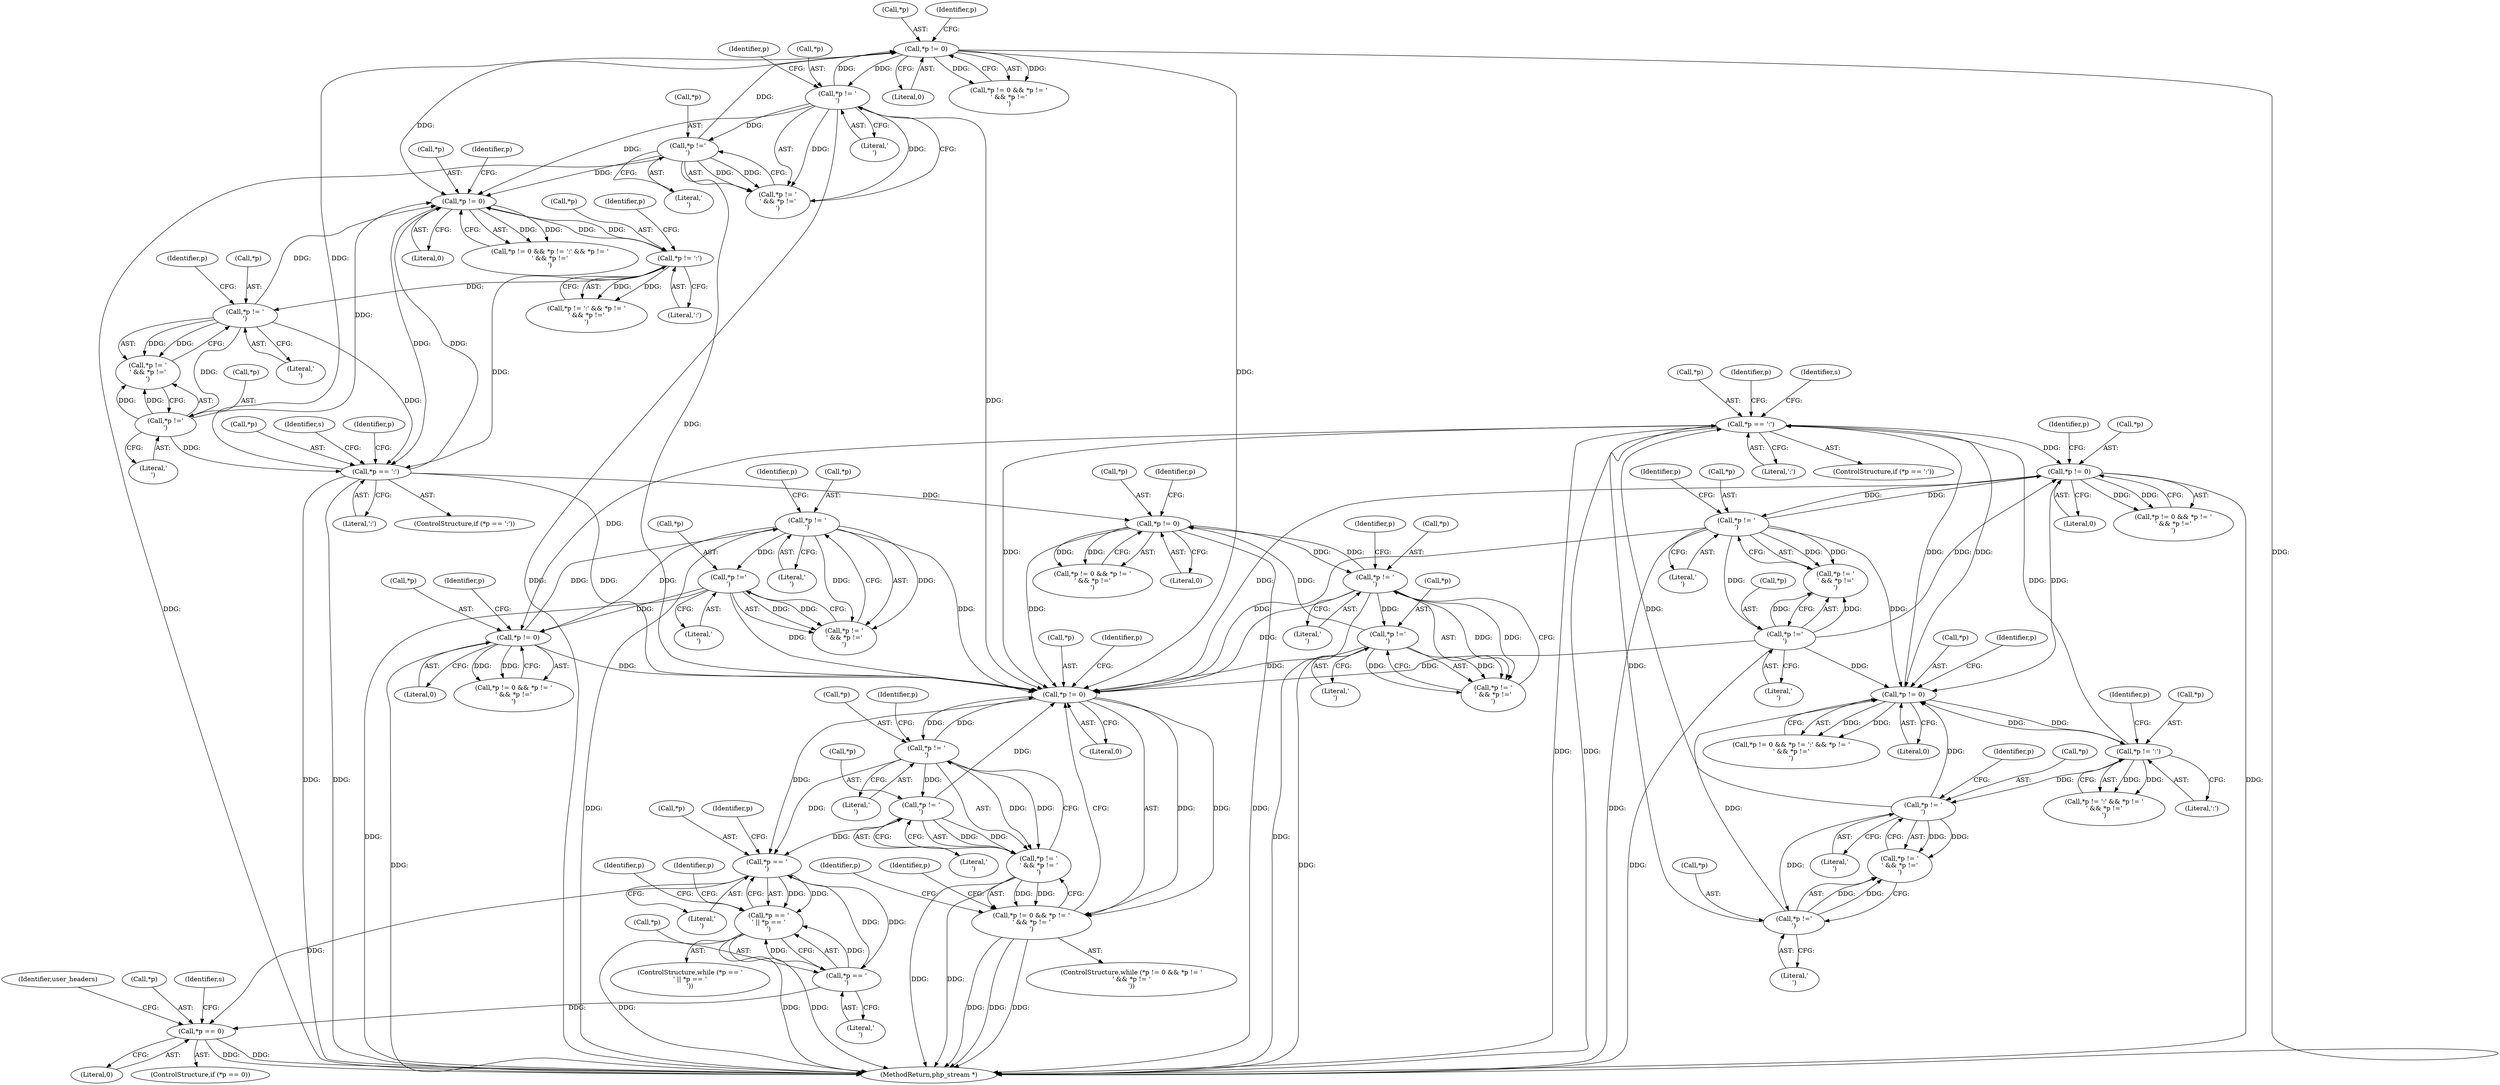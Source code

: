 digraph "0_php-src_523f230c831d7b33353203fa34aee4e92ac12bba@pointer" {
"1001872" [label="(Call,*p != 0)"];
"1000826" [label="(Call,*p != 0)"];
"1000831" [label="(Call,*p != '\r')"];
"1000758" [label="(Call,*p == ':')"];
"1000747" [label="(Call,*p != '\r')"];
"1000742" [label="(Call,*p != ':')"];
"1000737" [label="(Call,*p != 0)"];
"1000751" [label="(Call,*p !='\n')"];
"1000835" [label="(Call,*p !='\n')"];
"1000952" [label="(Call,*p != '\r')"];
"1000947" [label="(Call,*p != 0)"];
"1000956" [label="(Call,*p !='\n')"];
"1000914" [label="(Call,*p == ':')"];
"1000907" [label="(Call,*p !='\n')"];
"1000903" [label="(Call,*p != '\r')"];
"1000898" [label="(Call,*p != ':')"];
"1000893" [label="(Call,*p != 0)"];
"1000987" [label="(Call,*p != '\r')"];
"1000982" [label="(Call,*p != 0)"];
"1000991" [label="(Call,*p !='\n')"];
"1000800" [label="(Call,*p !='\n')"];
"1000796" [label="(Call,*p != '\r')"];
"1000791" [label="(Call,*p != 0)"];
"1001877" [label="(Call,*p != '\r')"];
"1001872" [label="(Call,*p != 0)"];
"1001881" [label="(Call,*p != '\n')"];
"1001871" [label="(Call,*p != 0 && *p != '\r' && *p != '\n')"];
"1001889" [label="(Call,*p == '\r')"];
"1001888" [label="(Call,*p == '\r' || *p == '\n')"];
"1001893" [label="(Call,*p == '\n')"];
"1001900" [label="(Call,*p == 0)"];
"1001876" [label="(Call,*p != '\r' && *p != '\n')"];
"1000796" [label="(Call,*p != '\r')"];
"1000990" [label="(Literal,'\r')"];
"1000741" [label="(Call,*p != ':' && *p != '\r' && *p !='\n')"];
"1000827" [label="(Call,*p)"];
"1000747" [label="(Call,*p != '\r')"];
"1000920" [label="(Identifier,p)"];
"1000909" [label="(Identifier,p)"];
"1000952" [label="(Call,*p != '\r')"];
"1001873" [label="(Call,*p)"];
"1000950" [label="(Literal,0)"];
"1000905" [label="(Identifier,p)"];
"1000753" [label="(Identifier,p)"];
"1001871" [label="(Call,*p != 0 && *p != '\r' && *p != '\n')"];
"1000904" [label="(Call,*p)"];
"1000948" [label="(Call,*p)"];
"1000982" [label="(Call,*p != 0)"];
"1001894" [label="(Call,*p)"];
"1000992" [label="(Call,*p)"];
"1000946" [label="(Call,*p != 0 && *p != '\r' && *p !='\n')"];
"1000956" [label="(Call,*p !='\n')"];
"1000958" [label="(Identifier,p)"];
"1000893" [label="(Call,*p != 0)"];
"1000801" [label="(Call,*p)"];
"1000800" [label="(Call,*p !='\n')"];
"1000985" [label="(Literal,0)"];
"1001891" [label="(Identifier,p)"];
"1000906" [label="(Literal,'\r')"];
"1001895" [label="(Identifier,p)"];
"1001872" [label="(Call,*p != 0)"];
"1001876" [label="(Call,*p != '\r' && *p != '\n')"];
"1000791" [label="(Call,*p != 0)"];
"1000834" [label="(Literal,'\r')"];
"1000983" [label="(Call,*p)"];
"1001907" [label="(Identifier,s)"];
"1000758" [label="(Call,*p == ':')"];
"1000897" [label="(Call,*p != ':' && *p != '\r' && *p !='\n')"];
"1000738" [label="(Call,*p)"];
"1001890" [label="(Call,*p)"];
"1000799" [label="(Literal,'\r')"];
"1000947" [label="(Call,*p != 0)"];
"1000752" [label="(Call,*p)"];
"1000837" [label="(Identifier,p)"];
"1000740" [label="(Literal,0)"];
"1000833" [label="(Identifier,p)"];
"1000955" [label="(Literal,'\r')"];
"1000917" [label="(Literal,':')"];
"1000836" [label="(Call,*p)"];
"1000959" [label="(Literal,'\n')"];
"1001892" [label="(Literal,'\r')"];
"1000994" [label="(Literal,'\n')"];
"1001881" [label="(Call,*p != '\n')"];
"1000830" [label="(Call,*p != '\r' && *p !='\n')"];
"1000910" [label="(Literal,'\n')"];
"1000748" [label="(Call,*p)"];
"1000802" [label="(Identifier,p)"];
"1000797" [label="(Call,*p)"];
"1001889" [label="(Call,*p == '\r')"];
"1000835" [label="(Call,*p !='\n')"];
"1001887" [label="(ControlStructure,while (*p == '\r' || *p == '\n'))"];
"1000914" [label="(Call,*p == ':')"];
"1000794" [label="(Literal,0)"];
"1000987" [label="(Call,*p != '\r')"];
"1001896" [label="(Literal,'\n')"];
"1000894" [label="(Call,*p)"];
"1000901" [label="(Literal,':')"];
"1000737" [label="(Call,*p != 0)"];
"1001888" [label="(Call,*p == '\r' || *p == '\n')"];
"1000749" [label="(Identifier,p)"];
"1000998" [label="(Identifier,s)"];
"1001882" [label="(Call,*p)"];
"1000761" [label="(Literal,':')"];
"1001877" [label="(Call,*p != '\r')"];
"1000742" [label="(Call,*p != ':')"];
"1000915" [label="(Call,*p)"];
"1000829" [label="(Literal,0)"];
"1000902" [label="(Call,*p != '\r' && *p !='\n')"];
"1000792" [label="(Call,*p)"];
"1000795" [label="(Call,*p != '\r' && *p !='\n')"];
"1000744" [label="(Identifier,p)"];
"1001903" [label="(Literal,0)"];
"1000826" [label="(Call,*p != 0)"];
"1000988" [label="(Call,*p)"];
"1001886" [label="(Identifier,p)"];
"1001883" [label="(Identifier,p)"];
"1000896" [label="(Literal,0)"];
"1000993" [label="(Identifier,p)"];
"1000757" [label="(ControlStructure,if (*p == ':'))"];
"1001900" [label="(Call,*p == 0)"];
"1000908" [label="(Call,*p)"];
"1000745" [label="(Literal,':')"];
"1000838" [label="(Literal,'\n')"];
"1000825" [label="(Call,*p != 0 && *p != '\r' && *p !='\n')"];
"1001893" [label="(Call,*p == '\n')"];
"1001898" [label="(Identifier,p)"];
"1000981" [label="(Call,*p != 0 && *p != '\r' && *p !='\n')"];
"1000759" [label="(Call,*p)"];
"1001875" [label="(Literal,0)"];
"1000989" [label="(Identifier,p)"];
"1000913" [label="(ControlStructure,if (*p == ':'))"];
"1000750" [label="(Literal,'\r')"];
"1000842" [label="(Identifier,s)"];
"1001880" [label="(Literal,'\r')"];
"1000903" [label="(Call,*p != '\r')"];
"1000798" [label="(Identifier,p)"];
"1000803" [label="(Literal,'\n')"];
"1000900" [label="(Identifier,p)"];
"1003233" [label="(MethodReturn,php_stream *)"];
"1000751" [label="(Call,*p !='\n')"];
"1000898" [label="(Call,*p != ':')"];
"1001878" [label="(Call,*p)"];
"1000743" [label="(Call,*p)"];
"1000754" [label="(Literal,'\n')"];
"1000954" [label="(Identifier,p)"];
"1000953" [label="(Call,*p)"];
"1000892" [label="(Call,*p != 0 && *p != ':' && *p != '\r' && *p !='\n')"];
"1000951" [label="(Call,*p != '\r' && *p !='\n')"];
"1000907" [label="(Call,*p !='\n')"];
"1000764" [label="(Identifier,p)"];
"1000991" [label="(Call,*p !='\n')"];
"1000986" [label="(Call,*p != '\r' && *p !='\n')"];
"1001884" [label="(Literal,'\n')"];
"1000790" [label="(Call,*p != 0 && *p != '\r' && *p !='\n')"];
"1001870" [label="(ControlStructure,while (*p != 0 && *p != '\r' && *p != '\n'))"];
"1001948" [label="(Identifier,user_headers)"];
"1000831" [label="(Call,*p != '\r')"];
"1000957" [label="(Call,*p)"];
"1001902" [label="(Identifier,p)"];
"1000746" [label="(Call,*p != '\r' && *p !='\n')"];
"1001899" [label="(ControlStructure,if (*p == 0))"];
"1000832" [label="(Call,*p)"];
"1001901" [label="(Call,*p)"];
"1000736" [label="(Call,*p != 0 && *p != ':' && *p != '\r' && *p !='\n')"];
"1001879" [label="(Identifier,p)"];
"1000899" [label="(Call,*p)"];
"1001872" -> "1001871"  [label="AST: "];
"1001872" -> "1001875"  [label="CFG: "];
"1001873" -> "1001872"  [label="AST: "];
"1001875" -> "1001872"  [label="AST: "];
"1001879" -> "1001872"  [label="CFG: "];
"1001871" -> "1001872"  [label="CFG: "];
"1001872" -> "1001871"  [label="DDG: "];
"1001872" -> "1001871"  [label="DDG: "];
"1000826" -> "1001872"  [label="DDG: "];
"1000952" -> "1001872"  [label="DDG: "];
"1000987" -> "1001872"  [label="DDG: "];
"1000956" -> "1001872"  [label="DDG: "];
"1000947" -> "1001872"  [label="DDG: "];
"1000991" -> "1001872"  [label="DDG: "];
"1000831" -> "1001872"  [label="DDG: "];
"1000835" -> "1001872"  [label="DDG: "];
"1000800" -> "1001872"  [label="DDG: "];
"1000914" -> "1001872"  [label="DDG: "];
"1000796" -> "1001872"  [label="DDG: "];
"1000791" -> "1001872"  [label="DDG: "];
"1001877" -> "1001872"  [label="DDG: "];
"1000758" -> "1001872"  [label="DDG: "];
"1001881" -> "1001872"  [label="DDG: "];
"1000982" -> "1001872"  [label="DDG: "];
"1001872" -> "1001877"  [label="DDG: "];
"1001872" -> "1001889"  [label="DDG: "];
"1000826" -> "1000825"  [label="AST: "];
"1000826" -> "1000829"  [label="CFG: "];
"1000827" -> "1000826"  [label="AST: "];
"1000829" -> "1000826"  [label="AST: "];
"1000833" -> "1000826"  [label="CFG: "];
"1000825" -> "1000826"  [label="CFG: "];
"1000826" -> "1003233"  [label="DDG: "];
"1000826" -> "1000737"  [label="DDG: "];
"1000826" -> "1000825"  [label="DDG: "];
"1000826" -> "1000825"  [label="DDG: "];
"1000831" -> "1000826"  [label="DDG: "];
"1000758" -> "1000826"  [label="DDG: "];
"1000835" -> "1000826"  [label="DDG: "];
"1000826" -> "1000831"  [label="DDG: "];
"1000831" -> "1000830"  [label="AST: "];
"1000831" -> "1000834"  [label="CFG: "];
"1000832" -> "1000831"  [label="AST: "];
"1000834" -> "1000831"  [label="AST: "];
"1000837" -> "1000831"  [label="CFG: "];
"1000830" -> "1000831"  [label="CFG: "];
"1000831" -> "1003233"  [label="DDG: "];
"1000831" -> "1000737"  [label="DDG: "];
"1000831" -> "1000830"  [label="DDG: "];
"1000831" -> "1000830"  [label="DDG: "];
"1000831" -> "1000835"  [label="DDG: "];
"1000758" -> "1000757"  [label="AST: "];
"1000758" -> "1000761"  [label="CFG: "];
"1000759" -> "1000758"  [label="AST: "];
"1000761" -> "1000758"  [label="AST: "];
"1000764" -> "1000758"  [label="CFG: "];
"1000842" -> "1000758"  [label="CFG: "];
"1000758" -> "1003233"  [label="DDG: "];
"1000758" -> "1003233"  [label="DDG: "];
"1000758" -> "1000737"  [label="DDG: "];
"1000747" -> "1000758"  [label="DDG: "];
"1000737" -> "1000758"  [label="DDG: "];
"1000742" -> "1000758"  [label="DDG: "];
"1000751" -> "1000758"  [label="DDG: "];
"1000758" -> "1000791"  [label="DDG: "];
"1000747" -> "1000746"  [label="AST: "];
"1000747" -> "1000750"  [label="CFG: "];
"1000748" -> "1000747"  [label="AST: "];
"1000750" -> "1000747"  [label="AST: "];
"1000753" -> "1000747"  [label="CFG: "];
"1000746" -> "1000747"  [label="CFG: "];
"1000747" -> "1000737"  [label="DDG: "];
"1000747" -> "1000746"  [label="DDG: "];
"1000747" -> "1000746"  [label="DDG: "];
"1000742" -> "1000747"  [label="DDG: "];
"1000747" -> "1000751"  [label="DDG: "];
"1000742" -> "1000741"  [label="AST: "];
"1000742" -> "1000745"  [label="CFG: "];
"1000743" -> "1000742"  [label="AST: "];
"1000745" -> "1000742"  [label="AST: "];
"1000749" -> "1000742"  [label="CFG: "];
"1000741" -> "1000742"  [label="CFG: "];
"1000742" -> "1000737"  [label="DDG: "];
"1000742" -> "1000741"  [label="DDG: "];
"1000742" -> "1000741"  [label="DDG: "];
"1000737" -> "1000742"  [label="DDG: "];
"1000737" -> "1000736"  [label="AST: "];
"1000737" -> "1000740"  [label="CFG: "];
"1000738" -> "1000737"  [label="AST: "];
"1000740" -> "1000737"  [label="AST: "];
"1000744" -> "1000737"  [label="CFG: "];
"1000736" -> "1000737"  [label="CFG: "];
"1000737" -> "1000736"  [label="DDG: "];
"1000737" -> "1000736"  [label="DDG: "];
"1000751" -> "1000737"  [label="DDG: "];
"1000835" -> "1000737"  [label="DDG: "];
"1000751" -> "1000746"  [label="AST: "];
"1000751" -> "1000754"  [label="CFG: "];
"1000752" -> "1000751"  [label="AST: "];
"1000754" -> "1000751"  [label="AST: "];
"1000746" -> "1000751"  [label="CFG: "];
"1000751" -> "1000746"  [label="DDG: "];
"1000751" -> "1000746"  [label="DDG: "];
"1000835" -> "1000830"  [label="AST: "];
"1000835" -> "1000838"  [label="CFG: "];
"1000836" -> "1000835"  [label="AST: "];
"1000838" -> "1000835"  [label="AST: "];
"1000830" -> "1000835"  [label="CFG: "];
"1000835" -> "1003233"  [label="DDG: "];
"1000835" -> "1000830"  [label="DDG: "];
"1000835" -> "1000830"  [label="DDG: "];
"1000952" -> "1000951"  [label="AST: "];
"1000952" -> "1000955"  [label="CFG: "];
"1000953" -> "1000952"  [label="AST: "];
"1000955" -> "1000952"  [label="AST: "];
"1000958" -> "1000952"  [label="CFG: "];
"1000951" -> "1000952"  [label="CFG: "];
"1000952" -> "1003233"  [label="DDG: "];
"1000952" -> "1000947"  [label="DDG: "];
"1000952" -> "1000951"  [label="DDG: "];
"1000952" -> "1000951"  [label="DDG: "];
"1000947" -> "1000952"  [label="DDG: "];
"1000952" -> "1000956"  [label="DDG: "];
"1000947" -> "1000946"  [label="AST: "];
"1000947" -> "1000950"  [label="CFG: "];
"1000948" -> "1000947"  [label="AST: "];
"1000950" -> "1000947"  [label="AST: "];
"1000954" -> "1000947"  [label="CFG: "];
"1000946" -> "1000947"  [label="CFG: "];
"1000947" -> "1003233"  [label="DDG: "];
"1000947" -> "1000946"  [label="DDG: "];
"1000947" -> "1000946"  [label="DDG: "];
"1000956" -> "1000947"  [label="DDG: "];
"1000914" -> "1000947"  [label="DDG: "];
"1000956" -> "1000951"  [label="AST: "];
"1000956" -> "1000959"  [label="CFG: "];
"1000957" -> "1000956"  [label="AST: "];
"1000959" -> "1000956"  [label="AST: "];
"1000951" -> "1000956"  [label="CFG: "];
"1000956" -> "1003233"  [label="DDG: "];
"1000956" -> "1000951"  [label="DDG: "];
"1000956" -> "1000951"  [label="DDG: "];
"1000914" -> "1000913"  [label="AST: "];
"1000914" -> "1000917"  [label="CFG: "];
"1000915" -> "1000914"  [label="AST: "];
"1000917" -> "1000914"  [label="AST: "];
"1000920" -> "1000914"  [label="CFG: "];
"1000998" -> "1000914"  [label="CFG: "];
"1000914" -> "1003233"  [label="DDG: "];
"1000914" -> "1003233"  [label="DDG: "];
"1000914" -> "1000893"  [label="DDG: "];
"1000907" -> "1000914"  [label="DDG: "];
"1000893" -> "1000914"  [label="DDG: "];
"1000898" -> "1000914"  [label="DDG: "];
"1000903" -> "1000914"  [label="DDG: "];
"1000914" -> "1000982"  [label="DDG: "];
"1000907" -> "1000902"  [label="AST: "];
"1000907" -> "1000910"  [label="CFG: "];
"1000908" -> "1000907"  [label="AST: "];
"1000910" -> "1000907"  [label="AST: "];
"1000902" -> "1000907"  [label="CFG: "];
"1000907" -> "1000893"  [label="DDG: "];
"1000907" -> "1000902"  [label="DDG: "];
"1000907" -> "1000902"  [label="DDG: "];
"1000903" -> "1000907"  [label="DDG: "];
"1000903" -> "1000902"  [label="AST: "];
"1000903" -> "1000906"  [label="CFG: "];
"1000904" -> "1000903"  [label="AST: "];
"1000906" -> "1000903"  [label="AST: "];
"1000909" -> "1000903"  [label="CFG: "];
"1000902" -> "1000903"  [label="CFG: "];
"1000903" -> "1000893"  [label="DDG: "];
"1000903" -> "1000902"  [label="DDG: "];
"1000903" -> "1000902"  [label="DDG: "];
"1000898" -> "1000903"  [label="DDG: "];
"1000898" -> "1000897"  [label="AST: "];
"1000898" -> "1000901"  [label="CFG: "];
"1000899" -> "1000898"  [label="AST: "];
"1000901" -> "1000898"  [label="AST: "];
"1000905" -> "1000898"  [label="CFG: "];
"1000897" -> "1000898"  [label="CFG: "];
"1000898" -> "1000893"  [label="DDG: "];
"1000898" -> "1000897"  [label="DDG: "];
"1000898" -> "1000897"  [label="DDG: "];
"1000893" -> "1000898"  [label="DDG: "];
"1000893" -> "1000892"  [label="AST: "];
"1000893" -> "1000896"  [label="CFG: "];
"1000894" -> "1000893"  [label="AST: "];
"1000896" -> "1000893"  [label="AST: "];
"1000900" -> "1000893"  [label="CFG: "];
"1000892" -> "1000893"  [label="CFG: "];
"1000893" -> "1000892"  [label="DDG: "];
"1000893" -> "1000892"  [label="DDG: "];
"1000987" -> "1000893"  [label="DDG: "];
"1000982" -> "1000893"  [label="DDG: "];
"1000991" -> "1000893"  [label="DDG: "];
"1000987" -> "1000986"  [label="AST: "];
"1000987" -> "1000990"  [label="CFG: "];
"1000988" -> "1000987"  [label="AST: "];
"1000990" -> "1000987"  [label="AST: "];
"1000993" -> "1000987"  [label="CFG: "];
"1000986" -> "1000987"  [label="CFG: "];
"1000987" -> "1003233"  [label="DDG: "];
"1000987" -> "1000982"  [label="DDG: "];
"1000987" -> "1000986"  [label="DDG: "];
"1000987" -> "1000986"  [label="DDG: "];
"1000982" -> "1000987"  [label="DDG: "];
"1000987" -> "1000991"  [label="DDG: "];
"1000982" -> "1000981"  [label="AST: "];
"1000982" -> "1000985"  [label="CFG: "];
"1000983" -> "1000982"  [label="AST: "];
"1000985" -> "1000982"  [label="AST: "];
"1000989" -> "1000982"  [label="CFG: "];
"1000981" -> "1000982"  [label="CFG: "];
"1000982" -> "1003233"  [label="DDG: "];
"1000982" -> "1000981"  [label="DDG: "];
"1000982" -> "1000981"  [label="DDG: "];
"1000991" -> "1000982"  [label="DDG: "];
"1000991" -> "1000986"  [label="AST: "];
"1000991" -> "1000994"  [label="CFG: "];
"1000992" -> "1000991"  [label="AST: "];
"1000994" -> "1000991"  [label="AST: "];
"1000986" -> "1000991"  [label="CFG: "];
"1000991" -> "1003233"  [label="DDG: "];
"1000991" -> "1000986"  [label="DDG: "];
"1000991" -> "1000986"  [label="DDG: "];
"1000800" -> "1000795"  [label="AST: "];
"1000800" -> "1000803"  [label="CFG: "];
"1000801" -> "1000800"  [label="AST: "];
"1000803" -> "1000800"  [label="AST: "];
"1000795" -> "1000800"  [label="CFG: "];
"1000800" -> "1003233"  [label="DDG: "];
"1000800" -> "1000791"  [label="DDG: "];
"1000800" -> "1000795"  [label="DDG: "];
"1000800" -> "1000795"  [label="DDG: "];
"1000796" -> "1000800"  [label="DDG: "];
"1000796" -> "1000795"  [label="AST: "];
"1000796" -> "1000799"  [label="CFG: "];
"1000797" -> "1000796"  [label="AST: "];
"1000799" -> "1000796"  [label="AST: "];
"1000802" -> "1000796"  [label="CFG: "];
"1000795" -> "1000796"  [label="CFG: "];
"1000796" -> "1003233"  [label="DDG: "];
"1000796" -> "1000791"  [label="DDG: "];
"1000796" -> "1000795"  [label="DDG: "];
"1000796" -> "1000795"  [label="DDG: "];
"1000791" -> "1000796"  [label="DDG: "];
"1000791" -> "1000790"  [label="AST: "];
"1000791" -> "1000794"  [label="CFG: "];
"1000792" -> "1000791"  [label="AST: "];
"1000794" -> "1000791"  [label="AST: "];
"1000798" -> "1000791"  [label="CFG: "];
"1000790" -> "1000791"  [label="CFG: "];
"1000791" -> "1003233"  [label="DDG: "];
"1000791" -> "1000790"  [label="DDG: "];
"1000791" -> "1000790"  [label="DDG: "];
"1001877" -> "1001876"  [label="AST: "];
"1001877" -> "1001880"  [label="CFG: "];
"1001878" -> "1001877"  [label="AST: "];
"1001880" -> "1001877"  [label="AST: "];
"1001883" -> "1001877"  [label="CFG: "];
"1001876" -> "1001877"  [label="CFG: "];
"1001877" -> "1001876"  [label="DDG: "];
"1001877" -> "1001876"  [label="DDG: "];
"1001877" -> "1001881"  [label="DDG: "];
"1001877" -> "1001889"  [label="DDG: "];
"1001881" -> "1001876"  [label="AST: "];
"1001881" -> "1001884"  [label="CFG: "];
"1001882" -> "1001881"  [label="AST: "];
"1001884" -> "1001881"  [label="AST: "];
"1001876" -> "1001881"  [label="CFG: "];
"1001881" -> "1001876"  [label="DDG: "];
"1001881" -> "1001876"  [label="DDG: "];
"1001881" -> "1001889"  [label="DDG: "];
"1001871" -> "1001870"  [label="AST: "];
"1001871" -> "1001876"  [label="CFG: "];
"1001876" -> "1001871"  [label="AST: "];
"1001886" -> "1001871"  [label="CFG: "];
"1001891" -> "1001871"  [label="CFG: "];
"1001871" -> "1003233"  [label="DDG: "];
"1001871" -> "1003233"  [label="DDG: "];
"1001871" -> "1003233"  [label="DDG: "];
"1001876" -> "1001871"  [label="DDG: "];
"1001876" -> "1001871"  [label="DDG: "];
"1001889" -> "1001888"  [label="AST: "];
"1001889" -> "1001892"  [label="CFG: "];
"1001890" -> "1001889"  [label="AST: "];
"1001892" -> "1001889"  [label="AST: "];
"1001895" -> "1001889"  [label="CFG: "];
"1001888" -> "1001889"  [label="CFG: "];
"1001889" -> "1001888"  [label="DDG: "];
"1001889" -> "1001888"  [label="DDG: "];
"1001893" -> "1001889"  [label="DDG: "];
"1001889" -> "1001893"  [label="DDG: "];
"1001889" -> "1001900"  [label="DDG: "];
"1001888" -> "1001887"  [label="AST: "];
"1001888" -> "1001893"  [label="CFG: "];
"1001893" -> "1001888"  [label="AST: "];
"1001898" -> "1001888"  [label="CFG: "];
"1001902" -> "1001888"  [label="CFG: "];
"1001888" -> "1003233"  [label="DDG: "];
"1001888" -> "1003233"  [label="DDG: "];
"1001888" -> "1003233"  [label="DDG: "];
"1001893" -> "1001888"  [label="DDG: "];
"1001893" -> "1001888"  [label="DDG: "];
"1001893" -> "1001896"  [label="CFG: "];
"1001894" -> "1001893"  [label="AST: "];
"1001896" -> "1001893"  [label="AST: "];
"1001893" -> "1001900"  [label="DDG: "];
"1001900" -> "1001899"  [label="AST: "];
"1001900" -> "1001903"  [label="CFG: "];
"1001901" -> "1001900"  [label="AST: "];
"1001903" -> "1001900"  [label="AST: "];
"1001907" -> "1001900"  [label="CFG: "];
"1001948" -> "1001900"  [label="CFG: "];
"1001900" -> "1003233"  [label="DDG: "];
"1001900" -> "1003233"  [label="DDG: "];
"1001876" -> "1003233"  [label="DDG: "];
"1001876" -> "1003233"  [label="DDG: "];
}
